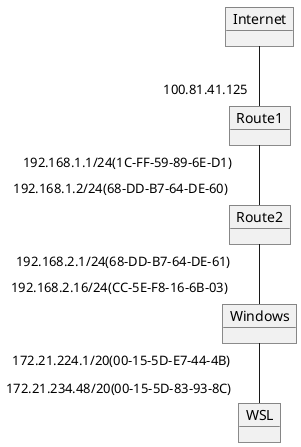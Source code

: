 @startuml
object Internet
object Route1
object Route2
object Windows
object WSL

Internet --"100.81.41.125" Route1
Route1 "192.168.1.1/24(1C-FF-59-89-6E-D1)"--"192.168.1.2/24(68-DD-B7-64-DE-60)" Route2
Route2 "192.168.2.1/24(68-DD-B7-64-DE-61)"--"192.168.2.16/24(CC-5E-F8-16-6B-03)" Windows
Windows "172.21.224.1/20(00-15-5D-E7-44-4B)"--"172.21.234.48/20(00-15-5D-83-93-8C)" WSL
@enduml